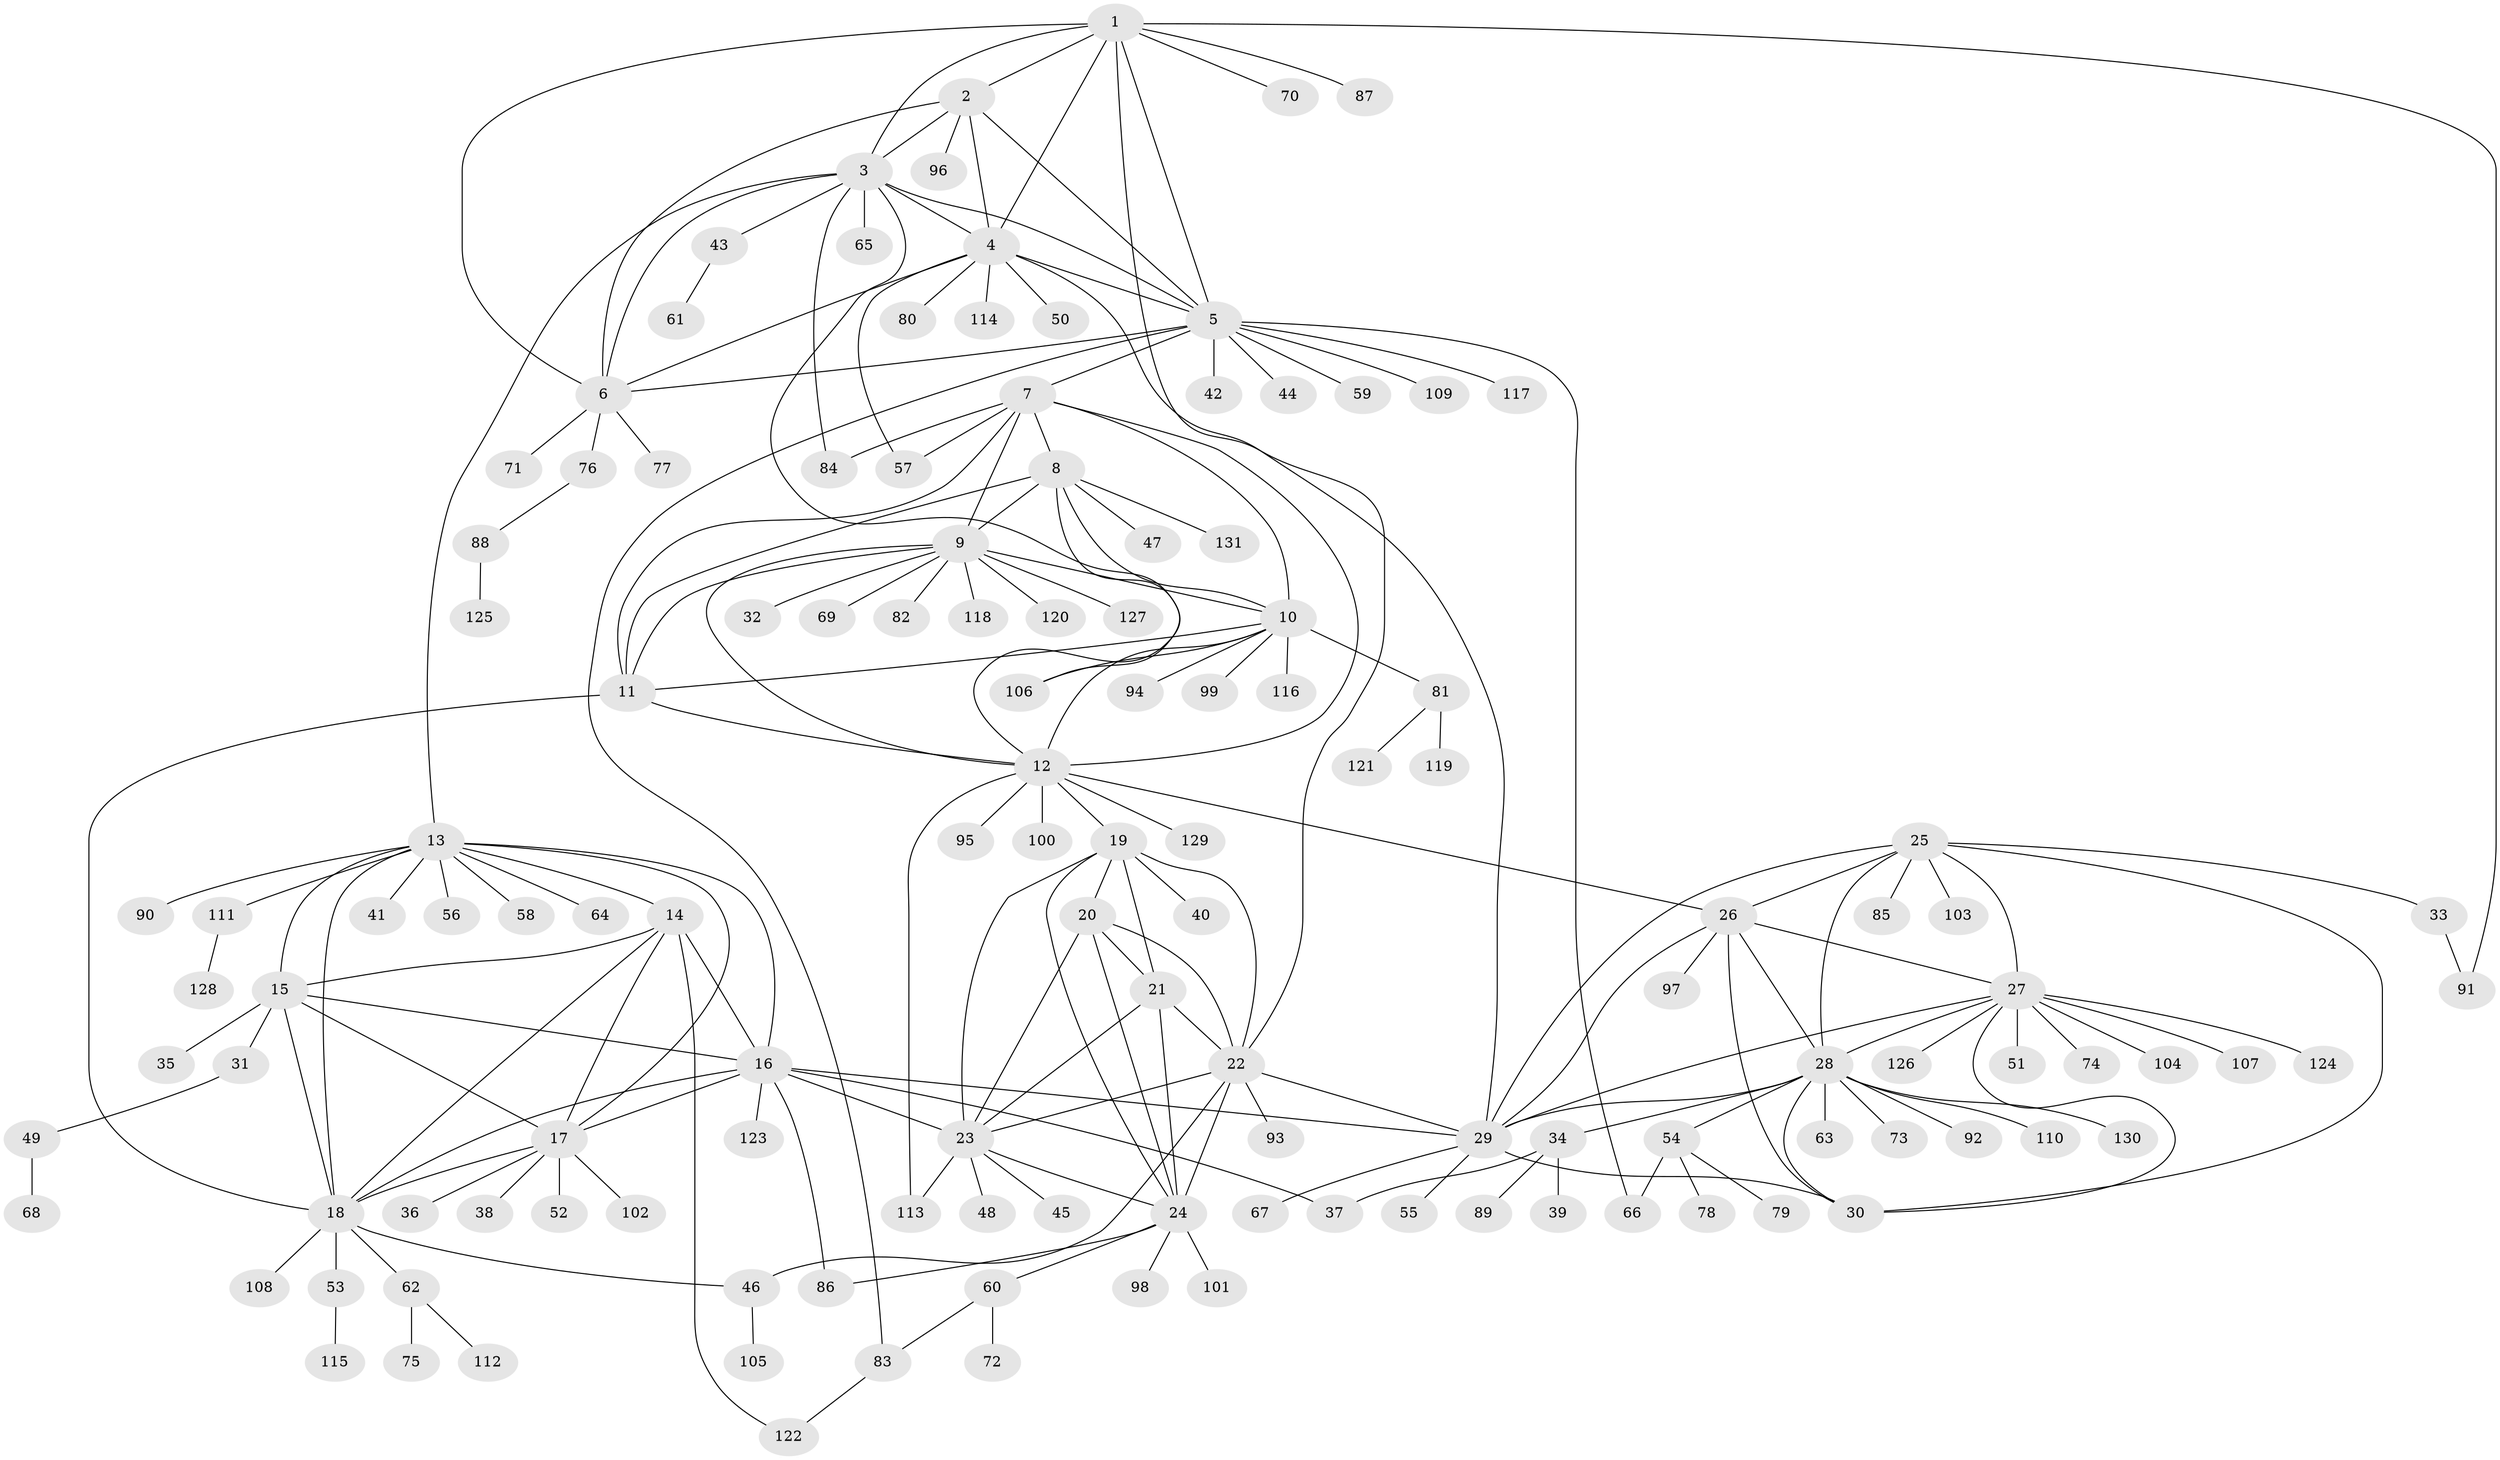 // Generated by graph-tools (version 1.1) at 2025/37/03/09/25 02:37:42]
// undirected, 131 vertices, 197 edges
graph export_dot {
graph [start="1"]
  node [color=gray90,style=filled];
  1;
  2;
  3;
  4;
  5;
  6;
  7;
  8;
  9;
  10;
  11;
  12;
  13;
  14;
  15;
  16;
  17;
  18;
  19;
  20;
  21;
  22;
  23;
  24;
  25;
  26;
  27;
  28;
  29;
  30;
  31;
  32;
  33;
  34;
  35;
  36;
  37;
  38;
  39;
  40;
  41;
  42;
  43;
  44;
  45;
  46;
  47;
  48;
  49;
  50;
  51;
  52;
  53;
  54;
  55;
  56;
  57;
  58;
  59;
  60;
  61;
  62;
  63;
  64;
  65;
  66;
  67;
  68;
  69;
  70;
  71;
  72;
  73;
  74;
  75;
  76;
  77;
  78;
  79;
  80;
  81;
  82;
  83;
  84;
  85;
  86;
  87;
  88;
  89;
  90;
  91;
  92;
  93;
  94;
  95;
  96;
  97;
  98;
  99;
  100;
  101;
  102;
  103;
  104;
  105;
  106;
  107;
  108;
  109;
  110;
  111;
  112;
  113;
  114;
  115;
  116;
  117;
  118;
  119;
  120;
  121;
  122;
  123;
  124;
  125;
  126;
  127;
  128;
  129;
  130;
  131;
  1 -- 2;
  1 -- 3;
  1 -- 4;
  1 -- 5;
  1 -- 6;
  1 -- 22;
  1 -- 70;
  1 -- 87;
  1 -- 91;
  2 -- 3;
  2 -- 4;
  2 -- 5;
  2 -- 6;
  2 -- 96;
  3 -- 4;
  3 -- 5;
  3 -- 6;
  3 -- 13;
  3 -- 43;
  3 -- 65;
  3 -- 84;
  3 -- 106;
  4 -- 5;
  4 -- 6;
  4 -- 29;
  4 -- 50;
  4 -- 57;
  4 -- 80;
  4 -- 114;
  5 -- 6;
  5 -- 7;
  5 -- 42;
  5 -- 44;
  5 -- 59;
  5 -- 66;
  5 -- 83;
  5 -- 109;
  5 -- 117;
  6 -- 71;
  6 -- 76;
  6 -- 77;
  7 -- 8;
  7 -- 9;
  7 -- 10;
  7 -- 11;
  7 -- 12;
  7 -- 57;
  7 -- 84;
  8 -- 9;
  8 -- 10;
  8 -- 11;
  8 -- 12;
  8 -- 47;
  8 -- 131;
  9 -- 10;
  9 -- 11;
  9 -- 12;
  9 -- 32;
  9 -- 69;
  9 -- 82;
  9 -- 118;
  9 -- 120;
  9 -- 127;
  10 -- 11;
  10 -- 12;
  10 -- 81;
  10 -- 94;
  10 -- 99;
  10 -- 106;
  10 -- 116;
  11 -- 12;
  11 -- 18;
  12 -- 19;
  12 -- 26;
  12 -- 95;
  12 -- 100;
  12 -- 113;
  12 -- 129;
  13 -- 14;
  13 -- 15;
  13 -- 16;
  13 -- 17;
  13 -- 18;
  13 -- 41;
  13 -- 56;
  13 -- 58;
  13 -- 64;
  13 -- 90;
  13 -- 111;
  14 -- 15;
  14 -- 16;
  14 -- 17;
  14 -- 18;
  14 -- 122;
  15 -- 16;
  15 -- 17;
  15 -- 18;
  15 -- 31;
  15 -- 35;
  16 -- 17;
  16 -- 18;
  16 -- 23;
  16 -- 29;
  16 -- 37;
  16 -- 86;
  16 -- 123;
  17 -- 18;
  17 -- 36;
  17 -- 38;
  17 -- 52;
  17 -- 102;
  18 -- 46;
  18 -- 53;
  18 -- 62;
  18 -- 108;
  19 -- 20;
  19 -- 21;
  19 -- 22;
  19 -- 23;
  19 -- 24;
  19 -- 40;
  20 -- 21;
  20 -- 22;
  20 -- 23;
  20 -- 24;
  21 -- 22;
  21 -- 23;
  21 -- 24;
  22 -- 23;
  22 -- 24;
  22 -- 29;
  22 -- 46;
  22 -- 93;
  23 -- 24;
  23 -- 45;
  23 -- 48;
  23 -- 113;
  24 -- 60;
  24 -- 86;
  24 -- 98;
  24 -- 101;
  25 -- 26;
  25 -- 27;
  25 -- 28;
  25 -- 29;
  25 -- 30;
  25 -- 33;
  25 -- 85;
  25 -- 103;
  26 -- 27;
  26 -- 28;
  26 -- 29;
  26 -- 30;
  26 -- 97;
  27 -- 28;
  27 -- 29;
  27 -- 30;
  27 -- 51;
  27 -- 74;
  27 -- 104;
  27 -- 107;
  27 -- 124;
  27 -- 126;
  28 -- 29;
  28 -- 30;
  28 -- 34;
  28 -- 54;
  28 -- 63;
  28 -- 73;
  28 -- 92;
  28 -- 110;
  28 -- 130;
  29 -- 30;
  29 -- 55;
  29 -- 67;
  31 -- 49;
  33 -- 91;
  34 -- 37;
  34 -- 39;
  34 -- 89;
  43 -- 61;
  46 -- 105;
  49 -- 68;
  53 -- 115;
  54 -- 66;
  54 -- 78;
  54 -- 79;
  60 -- 72;
  60 -- 83;
  62 -- 75;
  62 -- 112;
  76 -- 88;
  81 -- 119;
  81 -- 121;
  83 -- 122;
  88 -- 125;
  111 -- 128;
}
